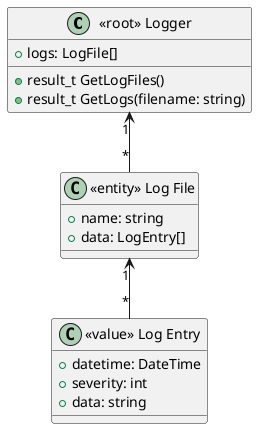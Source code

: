 @startuml

class "<<root>> Logger" as logger {
  +logs: LogFile[]
  +result_t GetLogFiles()
  +result_t GetLogs(filename: string)
}

class "<<entity>> Log File" as file {
  +name: string
  +data: LogEntry[]
}

class "<<value>> Log Entry" as entry {
  +datetime: DateTime
  +severity: int
  +data: string
}

logger "1" <-- "*" file
file "1" <-- "*" entry

@enduml